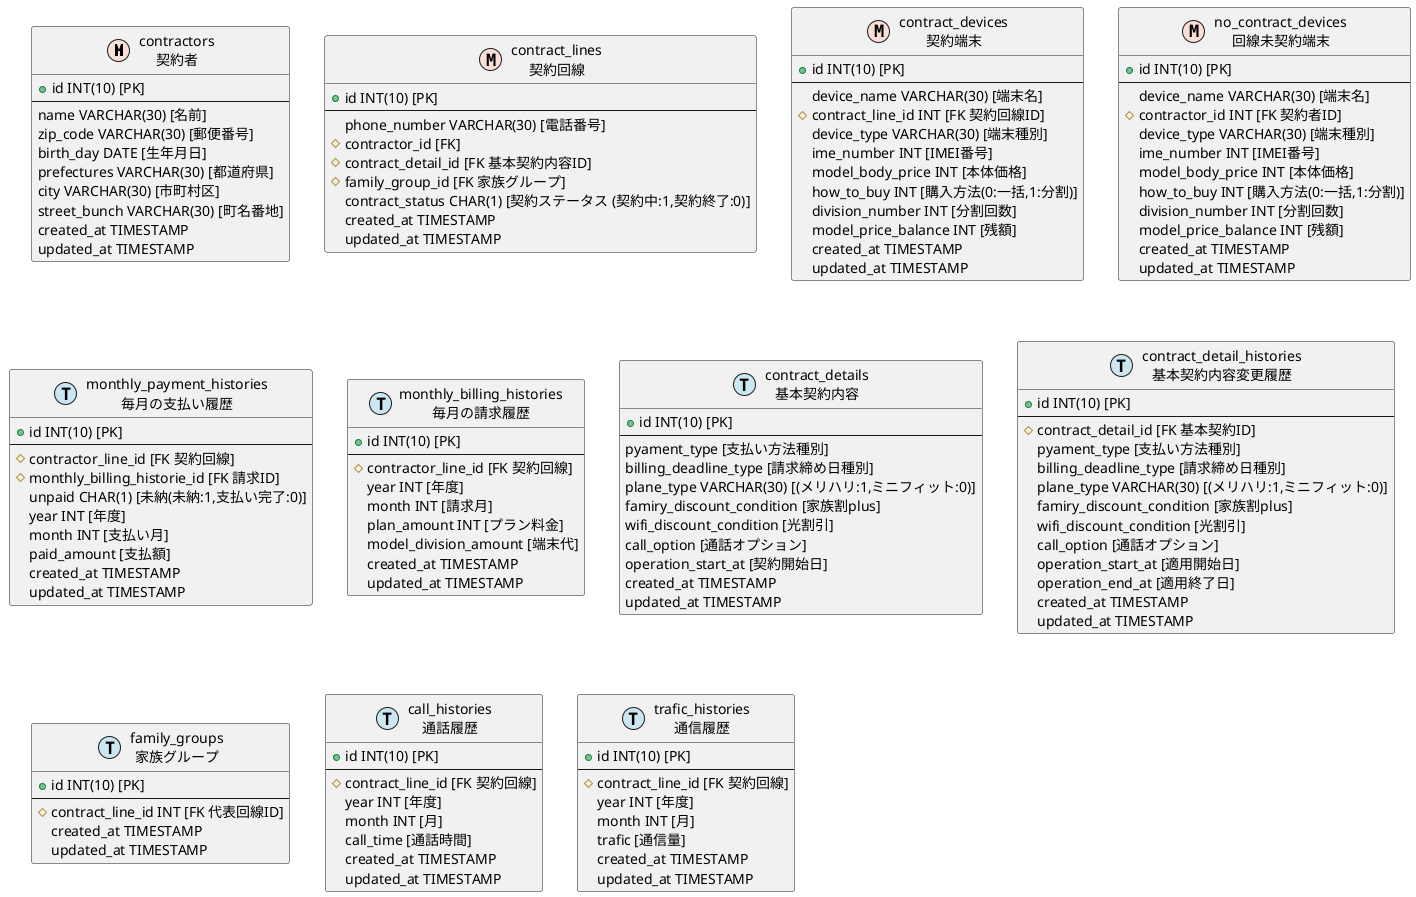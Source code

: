 @startuml

!define MASTER F9DFD5
!define TRANSACTION CAE7F2

entity contractors as "contractors\n契約者" <<M,MASTER>> {
  + id INT(10) [PK]
  --
  name VARCHAR(30) [名前]
  zip_code VARCHAR(30) [郵便番号]
  birth_day DATE [生年月日]
  prefectures VARCHAR(30) [都道府県]
  city VARCHAR(30) [市町村区]
  street_bunch VARCHAR(30) [町名番地]
  created_at TIMESTAMP
  updated_at TIMESTAMP
}

entity contract_lines as "contract_lines\n契約回線" <<M,MASTER>> {
  + id INT(10) [PK]
  --
  phone_number VARCHAR(30) [電話番号]
  # contractor_id [FK]
  # contract_detail_id [FK 基本契約内容ID]
  # family_group_id [FK 家族グループ]
  contract_status CHAR(1) [契約ステータス (契約中:1,契約終了:0)]
  created_at TIMESTAMP
  updated_at TIMESTAMP
}

entity contract_devices as "contract_devices\n契約端末" <<M,MASTER>> {
  + id INT(10) [PK]
  --
  device_name VARCHAR(30) [端末名]
  # contract_line_id INT [FK 契約回線ID]
  device_type VARCHAR(30) [端末種別]
  ime_number INT [IMEI番号]
  model_body_price INT [本体価格]
  how_to_buy INT [購入方法(0:一括,1:分割)]
  division_number INT [分割回数]
  model_price_balance INT [残額]
  created_at TIMESTAMP
  updated_at TIMESTAMP
}

entity no_contract_devices as "no_contract_devices\n回線未契約端末" <<M,MASTER>> {
  + id INT(10) [PK]
  --
  device_name VARCHAR(30) [端末名]
  # contractor_id INT [FK 契約者ID]
  device_type VARCHAR(30) [端末種別]
  ime_number INT [IMEI番号]
  model_body_price INT [本体価格]
  how_to_buy INT [購入方法(0:一括,1:分割)]
  division_number INT [分割回数]
  model_price_balance INT [残額]
  created_at TIMESTAMP
  updated_at TIMESTAMP
}

entity monthly_payment_histories as "monthly_payment_histories\n毎月の支払い履歴" <<T,TRANSACTION>> {
  + id INT(10) [PK]
  --
  # contractor_line_id [FK 契約回線]
  # monthly_billing_historie_id [FK 請求ID]
  unpaid CHAR(1) [未納(未納:1,支払い完了:0)]
  year INT [年度]
  month INT [支払い月]
  paid_amount [支払額]
  created_at TIMESTAMP
  updated_at TIMESTAMP
}

entity monthly_billing_histories as "monthly_billing_histories\n毎月の請求履歴" <<T,TRANSACTION>> {
  + id INT(10) [PK]
  --
  # contractor_line_id [FK 契約回線]
  year INT [年度]
  month INT [請求月]
  plan_amount INT [プラン料金]
  model_division_amount [端末代]
  created_at TIMESTAMP
  updated_at TIMESTAMP
}

entity contract_details as "contract_details\n基本契約内容" <<T,TRANSACTION>> {
  + id INT(10) [PK]
  --
  pyament_type [支払い方法種別]
  billing_deadline_type [請求締め日種別]
  plane_type VARCHAR(30) [(メリハリ:1,ミニフィット:0)]
  famiry_discount_condition [家族割plus]
  wifi_discount_condition [光割引]
  call_option [通話オプション]
  operation_start_at [契約開始日]
  created_at TIMESTAMP
  updated_at TIMESTAMP
}

entity contract_detail_histories as "contract_detail_histories\n基本契約内容変更履歴" <<T,TRANSACTION>> {
  + id INT(10) [PK]
  --
  # contract_detail_id [FK 基本契約ID]
  pyament_type [支払い方法種別]
  billing_deadline_type [請求締め日種別]
  plane_type VARCHAR(30) [(メリハリ:1,ミニフィット:0)]
  famiry_discount_condition [家族割plus]
  wifi_discount_condition [光割引]
  call_option [通話オプション]
  operation_start_at [適用開始日]
  operation_end_at [適用終了日]
  created_at TIMESTAMP
  updated_at TIMESTAMP
}

entity family_groups as "family_groups\n家族グループ" <<T,TRANSACTION>> {
  + id INT(10) [PK]
  --
  # contract_line_id INT [FK 代表回線ID]
  created_at TIMESTAMP
  updated_at TIMESTAMP
}

entity call_histories as "call_histories\n通話履歴" <<T,TRANSACTION>> {
  + id INT(10) [PK]
  --
  # contract_line_id [FK 契約回線]
  year INT [年度]
  month INT [月]
  call_time [通話時間]
  created_at TIMESTAMP
  updated_at TIMESTAMP
}

entity trafic_histories as "trafic_histories\n通信履歴" <<T,TRANSACTION>> {
  + id INT(10) [PK]
  --
  # contract_line_id [FK 契約回線]
  year INT [年度]
  month INT [月]
  trafic [通信量]
  created_at TIMESTAMP
  updated_at TIMESTAMP
}

@enduml